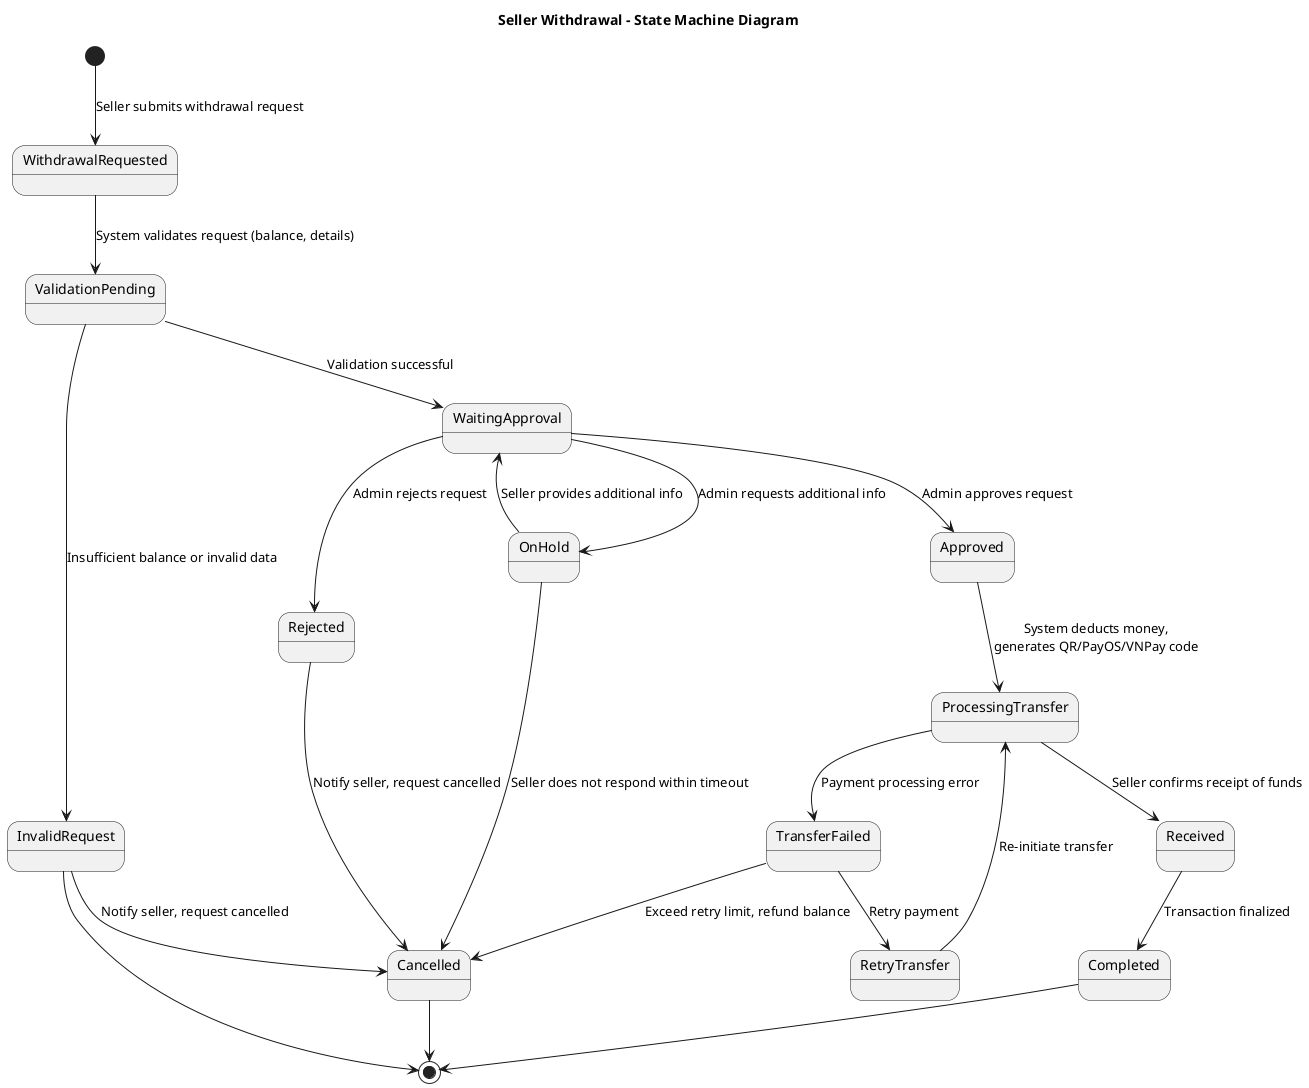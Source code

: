 @startuml
title Seller Withdrawal - State Machine Diagram

[*] --> WithdrawalRequested : Seller submits withdrawal request
WithdrawalRequested --> ValidationPending : System validates request (balance, details)

ValidationPending --> WaitingApproval : Validation successful
ValidationPending --> InvalidRequest : Insufficient balance or invalid data
InvalidRequest --> Cancelled : Notify seller, request cancelled
InvalidRequest --> [*]

WaitingApproval --> Approved : Admin approves request
WaitingApproval --> Rejected : Admin rejects request
WaitingApproval --> OnHold : Admin requests additional info

Approved --> ProcessingTransfer : System deducts money,\ngenerates QR/PayOS/VNPay code
ProcessingTransfer --> Received : Seller confirms receipt of funds
ProcessingTransfer --> TransferFailed : Payment processing error
TransferFailed --> RetryTransfer : Retry payment
TransferFailed --> Cancelled : Exceed retry limit, refund balance
RetryTransfer --> ProcessingTransfer : Re-initiate transfer

Rejected --> Cancelled : Notify seller, request cancelled
OnHold --> WaitingApproval : Seller provides additional info
OnHold --> Cancelled : Seller does not respond within timeout

Received --> Completed : Transaction finalized
Cancelled --> [*]
Completed --> [*]
@enduml